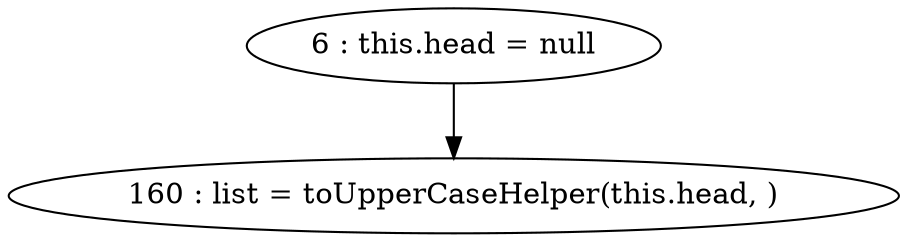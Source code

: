 digraph G {
"6 : this.head = null"
"6 : this.head = null" -> "160 : list = toUpperCaseHelper(this.head, )"
"160 : list = toUpperCaseHelper(this.head, )"
}